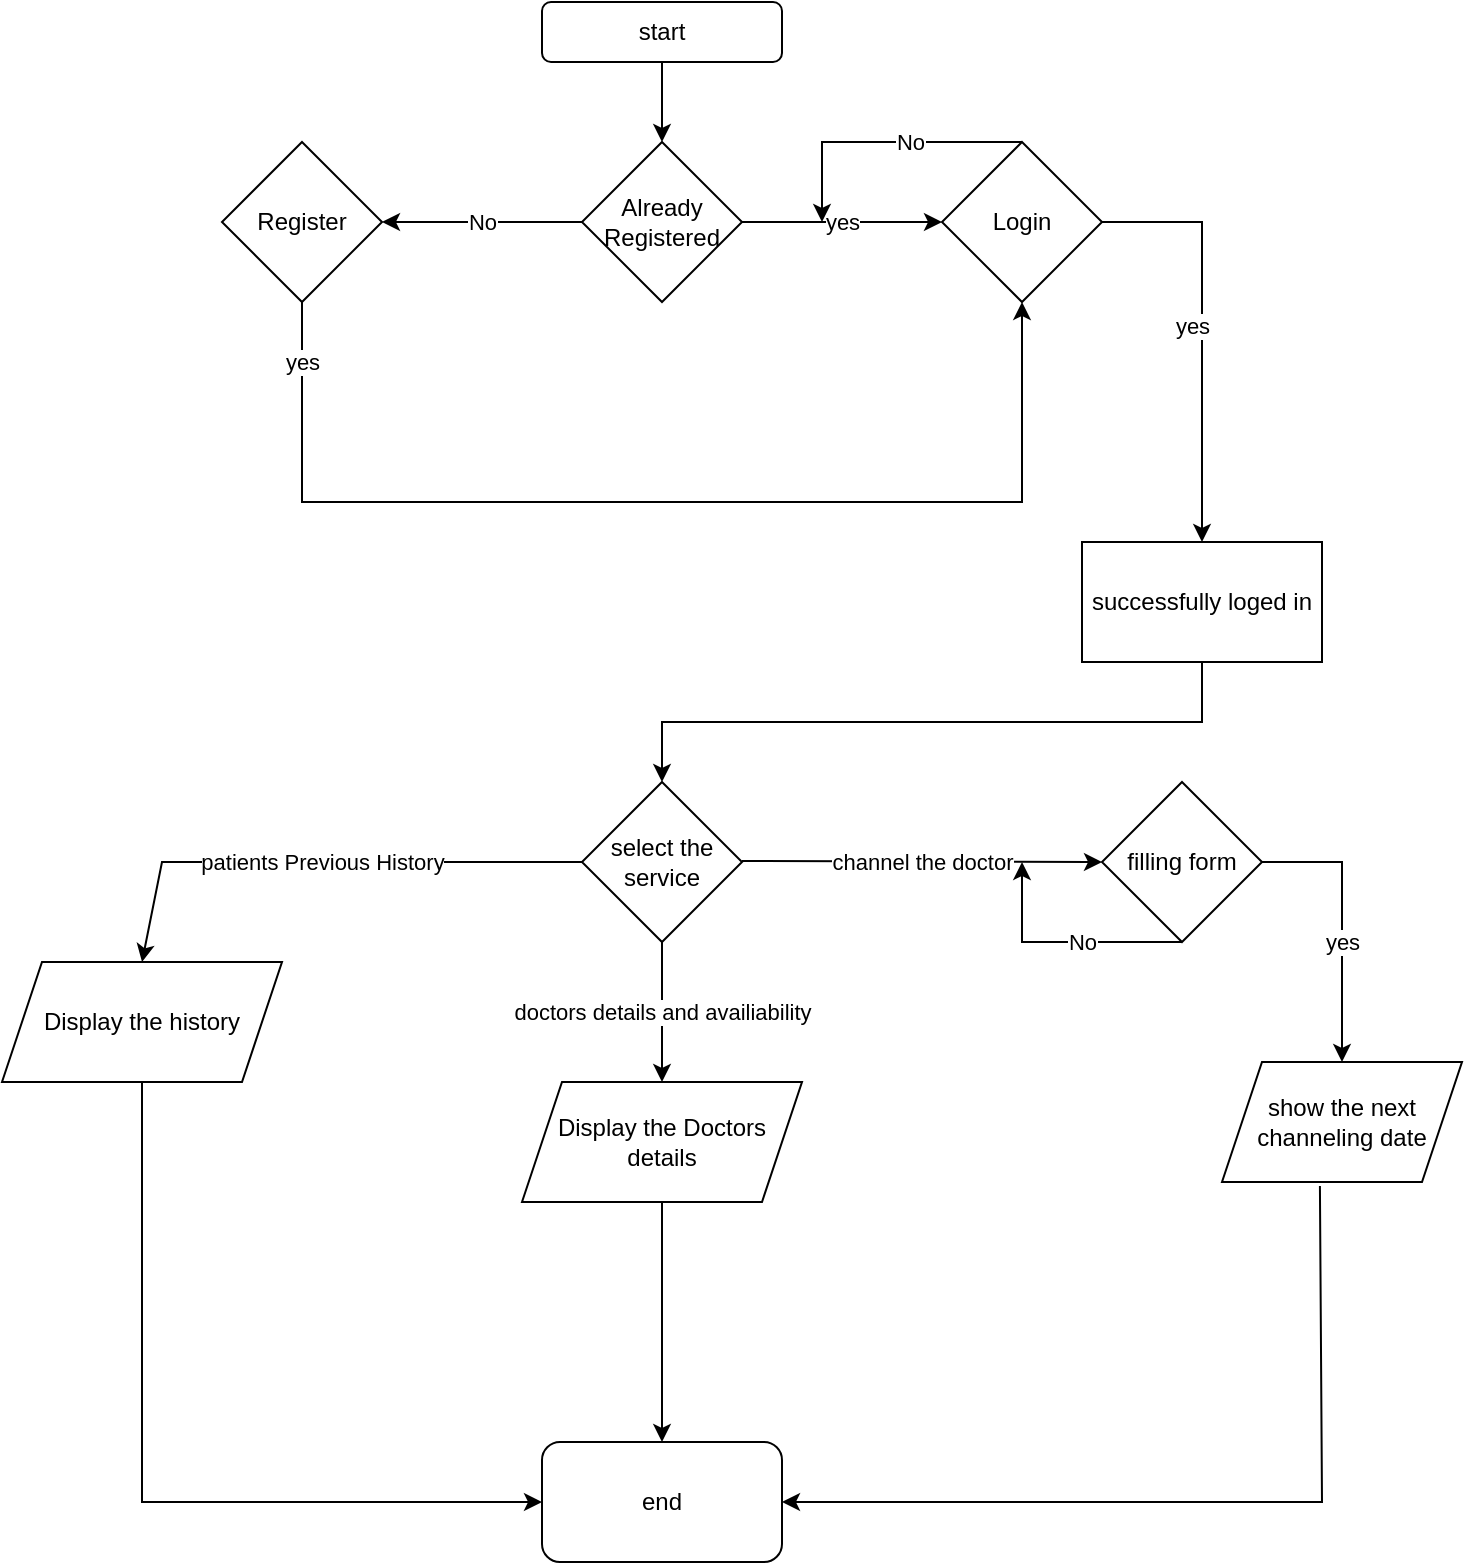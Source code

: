 <mxfile version="21.2.1" type="device">
  <diagram id="C5RBs43oDa-KdzZeNtuy" name="Page-1">
    <mxGraphModel dx="1434" dy="854" grid="1" gridSize="10" guides="1" tooltips="1" connect="1" arrows="1" fold="1" page="1" pageScale="1" pageWidth="827" pageHeight="1169" math="0" shadow="0">
      <root>
        <mxCell id="WIyWlLk6GJQsqaUBKTNV-0" />
        <mxCell id="WIyWlLk6GJQsqaUBKTNV-1" parent="WIyWlLk6GJQsqaUBKTNV-0" />
        <mxCell id="nKDDeI1hMkRwS29UjIP3-0" value="start" style="rounded=1;whiteSpace=wrap;html=1;" vertex="1" parent="WIyWlLk6GJQsqaUBKTNV-1">
          <mxGeometry x="340" y="30" width="120" height="30" as="geometry" />
        </mxCell>
        <mxCell id="nKDDeI1hMkRwS29UjIP3-16" value="Already Registered" style="rhombus;whiteSpace=wrap;html=1;" vertex="1" parent="WIyWlLk6GJQsqaUBKTNV-1">
          <mxGeometry x="360" y="100" width="80" height="80" as="geometry" />
        </mxCell>
        <mxCell id="nKDDeI1hMkRwS29UjIP3-17" value="" style="endArrow=classic;html=1;rounded=0;exitX=1;exitY=0.5;exitDx=0;exitDy=0;entryX=0;entryY=0.5;entryDx=0;entryDy=0;" edge="1" parent="WIyWlLk6GJQsqaUBKTNV-1" source="nKDDeI1hMkRwS29UjIP3-16" target="nKDDeI1hMkRwS29UjIP3-23">
          <mxGeometry relative="1" as="geometry">
            <mxPoint x="470" y="230" as="sourcePoint" />
            <mxPoint x="510" y="210" as="targetPoint" />
          </mxGeometry>
        </mxCell>
        <mxCell id="nKDDeI1hMkRwS29UjIP3-18" value="yes" style="edgeLabel;resizable=0;html=1;align=center;verticalAlign=middle;" connectable="0" vertex="1" parent="nKDDeI1hMkRwS29UjIP3-17">
          <mxGeometry relative="1" as="geometry" />
        </mxCell>
        <mxCell id="nKDDeI1hMkRwS29UjIP3-19" value="" style="endArrow=classic;html=1;rounded=0;exitX=0;exitY=0.5;exitDx=0;exitDy=0;entryX=1;entryY=0.5;entryDx=0;entryDy=0;" edge="1" parent="WIyWlLk6GJQsqaUBKTNV-1" source="nKDDeI1hMkRwS29UjIP3-16" target="nKDDeI1hMkRwS29UjIP3-22">
          <mxGeometry relative="1" as="geometry">
            <mxPoint x="330" y="160" as="sourcePoint" />
            <mxPoint x="300" y="240" as="targetPoint" />
          </mxGeometry>
        </mxCell>
        <mxCell id="nKDDeI1hMkRwS29UjIP3-20" value="No" style="edgeLabel;resizable=0;html=1;align=center;verticalAlign=middle;" connectable="0" vertex="1" parent="nKDDeI1hMkRwS29UjIP3-19">
          <mxGeometry relative="1" as="geometry" />
        </mxCell>
        <mxCell id="nKDDeI1hMkRwS29UjIP3-21" value="" style="endArrow=classic;html=1;rounded=0;exitX=0.5;exitY=1;exitDx=0;exitDy=0;entryX=0.5;entryY=0;entryDx=0;entryDy=0;" edge="1" parent="WIyWlLk6GJQsqaUBKTNV-1" source="nKDDeI1hMkRwS29UjIP3-0" target="nKDDeI1hMkRwS29UjIP3-16">
          <mxGeometry width="50" height="50" relative="1" as="geometry">
            <mxPoint x="560" y="460" as="sourcePoint" />
            <mxPoint x="610" y="410" as="targetPoint" />
          </mxGeometry>
        </mxCell>
        <mxCell id="nKDDeI1hMkRwS29UjIP3-22" value="Register" style="rhombus;whiteSpace=wrap;html=1;" vertex="1" parent="WIyWlLk6GJQsqaUBKTNV-1">
          <mxGeometry x="180" y="100" width="80" height="80" as="geometry" />
        </mxCell>
        <mxCell id="nKDDeI1hMkRwS29UjIP3-23" value="Login" style="rhombus;whiteSpace=wrap;html=1;" vertex="1" parent="WIyWlLk6GJQsqaUBKTNV-1">
          <mxGeometry x="540" y="100" width="80" height="80" as="geometry" />
        </mxCell>
        <mxCell id="nKDDeI1hMkRwS29UjIP3-25" value="successfully loged in" style="rounded=0;whiteSpace=wrap;html=1;" vertex="1" parent="WIyWlLk6GJQsqaUBKTNV-1">
          <mxGeometry x="610" y="300" width="120" height="60" as="geometry" />
        </mxCell>
        <mxCell id="nKDDeI1hMkRwS29UjIP3-26" value="" style="endArrow=classic;html=1;rounded=0;exitX=0.5;exitY=1;exitDx=0;exitDy=0;entryX=0.5;entryY=1;entryDx=0;entryDy=0;" edge="1" parent="WIyWlLk6GJQsqaUBKTNV-1" source="nKDDeI1hMkRwS29UjIP3-22" target="nKDDeI1hMkRwS29UjIP3-23">
          <mxGeometry width="50" height="50" relative="1" as="geometry">
            <mxPoint x="560" y="460" as="sourcePoint" />
            <mxPoint x="610" y="410" as="targetPoint" />
            <Array as="points">
              <mxPoint x="220" y="280" />
              <mxPoint x="580" y="280" />
            </Array>
          </mxGeometry>
        </mxCell>
        <mxCell id="nKDDeI1hMkRwS29UjIP3-27" value="yes" style="edgeLabel;resizable=0;html=1;align=center;verticalAlign=middle;" connectable="0" vertex="1" parent="WIyWlLk6GJQsqaUBKTNV-1">
          <mxGeometry x="220" y="210" as="geometry" />
        </mxCell>
        <mxCell id="nKDDeI1hMkRwS29UjIP3-28" value="" style="endArrow=classic;html=1;rounded=0;exitX=1;exitY=0.5;exitDx=0;exitDy=0;" edge="1" parent="WIyWlLk6GJQsqaUBKTNV-1" source="nKDDeI1hMkRwS29UjIP3-23" target="nKDDeI1hMkRwS29UjIP3-25">
          <mxGeometry width="50" height="50" relative="1" as="geometry">
            <mxPoint x="640" y="190" as="sourcePoint" />
            <mxPoint x="610" y="410" as="targetPoint" />
            <Array as="points">
              <mxPoint x="670" y="140" />
            </Array>
          </mxGeometry>
        </mxCell>
        <mxCell id="nKDDeI1hMkRwS29UjIP3-29" value="yes" style="edgeLabel;resizable=0;html=1;align=center;verticalAlign=middle;" connectable="0" vertex="1" parent="WIyWlLk6GJQsqaUBKTNV-1">
          <mxGeometry x="320" y="200" as="geometry">
            <mxPoint x="345" y="-8" as="offset" />
          </mxGeometry>
        </mxCell>
        <mxCell id="nKDDeI1hMkRwS29UjIP3-30" value="" style="endArrow=classic;html=1;rounded=0;exitX=0.5;exitY=0;exitDx=0;exitDy=0;" edge="1" parent="WIyWlLk6GJQsqaUBKTNV-1" source="nKDDeI1hMkRwS29UjIP3-23">
          <mxGeometry width="50" height="50" relative="1" as="geometry">
            <mxPoint x="620" y="90" as="sourcePoint" />
            <mxPoint x="480" y="140" as="targetPoint" />
            <Array as="points">
              <mxPoint x="480" y="100" />
            </Array>
          </mxGeometry>
        </mxCell>
        <mxCell id="nKDDeI1hMkRwS29UjIP3-31" value="No" style="edgeLabel;resizable=0;html=1;align=center;verticalAlign=middle;" connectable="0" vertex="1" parent="WIyWlLk6GJQsqaUBKTNV-1">
          <mxGeometry x="320" y="154" as="geometry">
            <mxPoint x="204" y="-54" as="offset" />
          </mxGeometry>
        </mxCell>
        <mxCell id="nKDDeI1hMkRwS29UjIP3-32" value="select the service" style="rhombus;whiteSpace=wrap;html=1;" vertex="1" parent="WIyWlLk6GJQsqaUBKTNV-1">
          <mxGeometry x="360" y="420" width="80" height="80" as="geometry" />
        </mxCell>
        <mxCell id="nKDDeI1hMkRwS29UjIP3-33" value="" style="endArrow=classic;html=1;rounded=0;exitX=0.5;exitY=1;exitDx=0;exitDy=0;entryX=0.5;entryY=0;entryDx=0;entryDy=0;" edge="1" parent="WIyWlLk6GJQsqaUBKTNV-1" source="nKDDeI1hMkRwS29UjIP3-25" target="nKDDeI1hMkRwS29UjIP3-32">
          <mxGeometry width="50" height="50" relative="1" as="geometry">
            <mxPoint x="560" y="460" as="sourcePoint" />
            <mxPoint x="610" y="410" as="targetPoint" />
            <Array as="points">
              <mxPoint x="670" y="390" />
              <mxPoint x="400" y="390" />
            </Array>
          </mxGeometry>
        </mxCell>
        <mxCell id="nKDDeI1hMkRwS29UjIP3-34" value="" style="endArrow=classic;html=1;rounded=0;entryX=0;entryY=0.5;entryDx=0;entryDy=0;" edge="1" parent="WIyWlLk6GJQsqaUBKTNV-1" target="nKDDeI1hMkRwS29UjIP3-51">
          <mxGeometry relative="1" as="geometry">
            <mxPoint x="440" y="459.5" as="sourcePoint" />
            <mxPoint x="660" y="460" as="targetPoint" />
          </mxGeometry>
        </mxCell>
        <mxCell id="nKDDeI1hMkRwS29UjIP3-35" value="channel the doctor" style="edgeLabel;resizable=0;html=1;align=center;verticalAlign=middle;" connectable="0" vertex="1" parent="nKDDeI1hMkRwS29UjIP3-34">
          <mxGeometry relative="1" as="geometry" />
        </mxCell>
        <mxCell id="nKDDeI1hMkRwS29UjIP3-36" value="" style="endArrow=classic;html=1;rounded=0;exitX=0;exitY=0.5;exitDx=0;exitDy=0;entryX=0.5;entryY=0;entryDx=0;entryDy=0;" edge="1" parent="WIyWlLk6GJQsqaUBKTNV-1" source="nKDDeI1hMkRwS29UjIP3-32" target="nKDDeI1hMkRwS29UjIP3-41">
          <mxGeometry relative="1" as="geometry">
            <mxPoint x="430" y="530" as="sourcePoint" />
            <mxPoint x="150" y="460" as="targetPoint" />
            <Array as="points">
              <mxPoint x="150" y="460" />
            </Array>
          </mxGeometry>
        </mxCell>
        <mxCell id="nKDDeI1hMkRwS29UjIP3-37" value="patients Previous History" style="edgeLabel;resizable=0;html=1;align=center;verticalAlign=middle;" connectable="0" vertex="1" parent="nKDDeI1hMkRwS29UjIP3-36">
          <mxGeometry relative="1" as="geometry" />
        </mxCell>
        <mxCell id="nKDDeI1hMkRwS29UjIP3-39" value="" style="endArrow=classic;html=1;rounded=0;exitX=0.5;exitY=1;exitDx=0;exitDy=0;entryX=0.5;entryY=0;entryDx=0;entryDy=0;" edge="1" parent="WIyWlLk6GJQsqaUBKTNV-1" source="nKDDeI1hMkRwS29UjIP3-32" target="nKDDeI1hMkRwS29UjIP3-42">
          <mxGeometry relative="1" as="geometry">
            <mxPoint x="410" y="580" as="sourcePoint" />
            <mxPoint x="400" y="600" as="targetPoint" />
          </mxGeometry>
        </mxCell>
        <mxCell id="nKDDeI1hMkRwS29UjIP3-40" value="doctors details and availiability" style="edgeLabel;resizable=0;html=1;align=center;verticalAlign=middle;" connectable="0" vertex="1" parent="nKDDeI1hMkRwS29UjIP3-39">
          <mxGeometry relative="1" as="geometry" />
        </mxCell>
        <mxCell id="nKDDeI1hMkRwS29UjIP3-41" value="Display the history" style="shape=parallelogram;perimeter=parallelogramPerimeter;whiteSpace=wrap;html=1;fixedSize=1;" vertex="1" parent="WIyWlLk6GJQsqaUBKTNV-1">
          <mxGeometry x="70" y="510" width="140" height="60" as="geometry" />
        </mxCell>
        <mxCell id="nKDDeI1hMkRwS29UjIP3-42" value="Display the Doctors&lt;br&gt;details" style="shape=parallelogram;perimeter=parallelogramPerimeter;whiteSpace=wrap;html=1;fixedSize=1;" vertex="1" parent="WIyWlLk6GJQsqaUBKTNV-1">
          <mxGeometry x="330" y="570" width="140" height="60" as="geometry" />
        </mxCell>
        <mxCell id="nKDDeI1hMkRwS29UjIP3-51" value="filling form" style="rhombus;whiteSpace=wrap;html=1;" vertex="1" parent="WIyWlLk6GJQsqaUBKTNV-1">
          <mxGeometry x="620" y="420" width="80" height="80" as="geometry" />
        </mxCell>
        <mxCell id="nKDDeI1hMkRwS29UjIP3-54" value="" style="endArrow=classic;html=1;rounded=0;exitX=0.5;exitY=1;exitDx=0;exitDy=0;" edge="1" parent="WIyWlLk6GJQsqaUBKTNV-1" source="nKDDeI1hMkRwS29UjIP3-51">
          <mxGeometry width="50" height="50" relative="1" as="geometry">
            <mxPoint x="560" y="440" as="sourcePoint" />
            <mxPoint x="580" y="460" as="targetPoint" />
            <Array as="points">
              <mxPoint x="580" y="500" />
            </Array>
          </mxGeometry>
        </mxCell>
        <mxCell id="nKDDeI1hMkRwS29UjIP3-55" value="No" style="edgeLabel;resizable=0;html=1;align=center;verticalAlign=middle;" connectable="0" vertex="1" parent="WIyWlLk6GJQsqaUBKTNV-1">
          <mxGeometry x="610" y="500" as="geometry" />
        </mxCell>
        <mxCell id="nKDDeI1hMkRwS29UjIP3-57" value="show the next channeling date" style="shape=parallelogram;perimeter=parallelogramPerimeter;whiteSpace=wrap;html=1;fixedSize=1;" vertex="1" parent="WIyWlLk6GJQsqaUBKTNV-1">
          <mxGeometry x="680" y="560" width="120" height="60" as="geometry" />
        </mxCell>
        <mxCell id="nKDDeI1hMkRwS29UjIP3-58" value="" style="endArrow=classic;html=1;rounded=0;exitX=1;exitY=0.5;exitDx=0;exitDy=0;entryX=0.5;entryY=0;entryDx=0;entryDy=0;" edge="1" parent="WIyWlLk6GJQsqaUBKTNV-1" source="nKDDeI1hMkRwS29UjIP3-51" target="nKDDeI1hMkRwS29UjIP3-57">
          <mxGeometry width="50" height="50" relative="1" as="geometry">
            <mxPoint x="560" y="440" as="sourcePoint" />
            <mxPoint x="610" y="390" as="targetPoint" />
            <Array as="points">
              <mxPoint x="740" y="460" />
            </Array>
          </mxGeometry>
        </mxCell>
        <mxCell id="nKDDeI1hMkRwS29UjIP3-59" value="yes" style="edgeLabel;resizable=0;html=1;align=center;verticalAlign=middle;" connectable="0" vertex="1" parent="WIyWlLk6GJQsqaUBKTNV-1">
          <mxGeometry x="740" y="500" as="geometry" />
        </mxCell>
        <mxCell id="nKDDeI1hMkRwS29UjIP3-60" value="end" style="rounded=1;whiteSpace=wrap;html=1;" vertex="1" parent="WIyWlLk6GJQsqaUBKTNV-1">
          <mxGeometry x="340" y="750" width="120" height="60" as="geometry" />
        </mxCell>
        <mxCell id="nKDDeI1hMkRwS29UjIP3-61" value="" style="endArrow=classic;html=1;rounded=0;exitX=0.5;exitY=1;exitDx=0;exitDy=0;entryX=0;entryY=0.5;entryDx=0;entryDy=0;" edge="1" parent="WIyWlLk6GJQsqaUBKTNV-1" source="nKDDeI1hMkRwS29UjIP3-41" target="nKDDeI1hMkRwS29UjIP3-60">
          <mxGeometry width="50" height="50" relative="1" as="geometry">
            <mxPoint x="560" y="430" as="sourcePoint" />
            <mxPoint x="610" y="380" as="targetPoint" />
            <Array as="points">
              <mxPoint x="140" y="780" />
            </Array>
          </mxGeometry>
        </mxCell>
        <mxCell id="nKDDeI1hMkRwS29UjIP3-62" value="" style="endArrow=classic;html=1;rounded=0;exitX=0.408;exitY=1.033;exitDx=0;exitDy=0;exitPerimeter=0;entryX=1;entryY=0.5;entryDx=0;entryDy=0;" edge="1" parent="WIyWlLk6GJQsqaUBKTNV-1" source="nKDDeI1hMkRwS29UjIP3-57" target="nKDDeI1hMkRwS29UjIP3-60">
          <mxGeometry width="50" height="50" relative="1" as="geometry">
            <mxPoint x="560" y="430" as="sourcePoint" />
            <mxPoint x="610" y="380" as="targetPoint" />
            <Array as="points">
              <mxPoint x="730" y="780" />
            </Array>
          </mxGeometry>
        </mxCell>
        <mxCell id="nKDDeI1hMkRwS29UjIP3-63" value="" style="endArrow=classic;html=1;rounded=0;exitX=0.5;exitY=1;exitDx=0;exitDy=0;entryX=0.5;entryY=0;entryDx=0;entryDy=0;" edge="1" parent="WIyWlLk6GJQsqaUBKTNV-1" source="nKDDeI1hMkRwS29UjIP3-42" target="nKDDeI1hMkRwS29UjIP3-60">
          <mxGeometry width="50" height="50" relative="1" as="geometry">
            <mxPoint x="560" y="430" as="sourcePoint" />
            <mxPoint x="610" y="380" as="targetPoint" />
          </mxGeometry>
        </mxCell>
      </root>
    </mxGraphModel>
  </diagram>
</mxfile>
